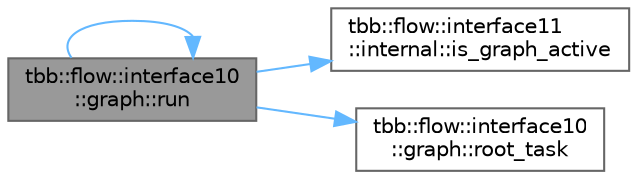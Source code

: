digraph "tbb::flow::interface10::graph::run"
{
 // LATEX_PDF_SIZE
  bgcolor="transparent";
  edge [fontname=Helvetica,fontsize=10,labelfontname=Helvetica,labelfontsize=10];
  node [fontname=Helvetica,fontsize=10,shape=box,height=0.2,width=0.4];
  rankdir="LR";
  Node1 [id="Node000001",label="tbb::flow::interface10\l::graph::run",height=0.2,width=0.4,color="gray40", fillcolor="grey60", style="filled", fontcolor="black",tooltip="Spawns a task that runs a body and puts its output to a specific receiver"];
  Node1 -> Node2 [id="edge4_Node000001_Node000002",color="steelblue1",style="solid",tooltip=" "];
  Node2 [id="Node000002",label="tbb::flow::interface11\l::internal::is_graph_active",height=0.2,width=0.4,color="grey40", fillcolor="white", style="filled",URL="$namespacetbb_1_1flow_1_1interface11_1_1internal.html#a5402dc7379c589ff7b77553466405b2c",tooltip=" "];
  Node1 -> Node3 [id="edge5_Node000001_Node000003",color="steelblue1",style="solid",tooltip=" "];
  Node3 [id="Node000003",label="tbb::flow::interface10\l::graph::root_task",height=0.2,width=0.4,color="grey40", fillcolor="white", style="filled",URL="$classtbb_1_1flow_1_1interface10_1_1graph.html#ad00403e5f7605a21048fe9ee40b55130",tooltip="Returns the root task of the graph"];
  Node1 -> Node1 [id="edge6_Node000001_Node000001",color="steelblue1",style="solid",tooltip=" "];
}
